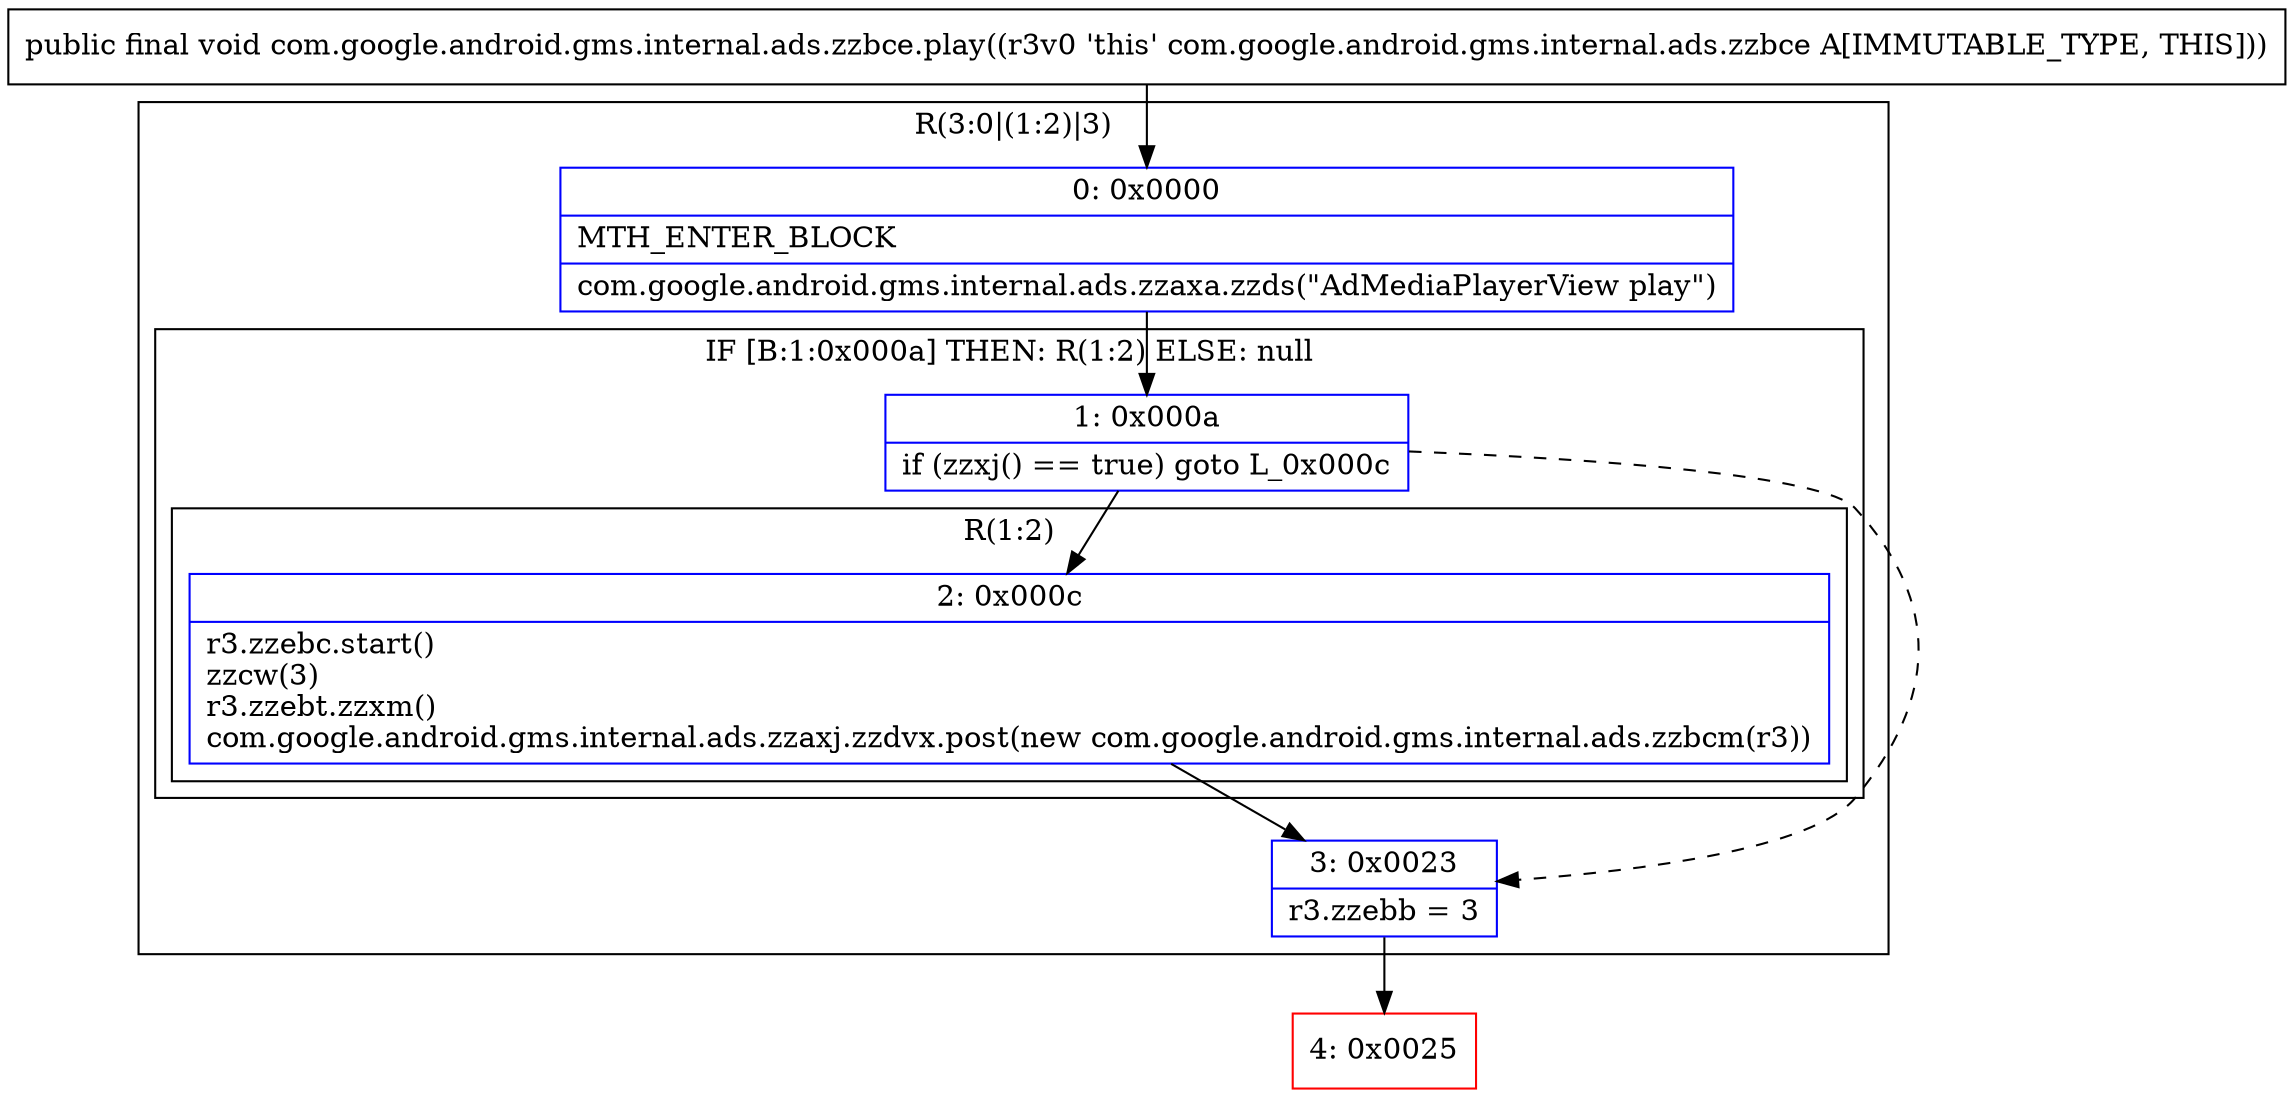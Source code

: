 digraph "CFG forcom.google.android.gms.internal.ads.zzbce.play()V" {
subgraph cluster_Region_1292939121 {
label = "R(3:0|(1:2)|3)";
node [shape=record,color=blue];
Node_0 [shape=record,label="{0\:\ 0x0000|MTH_ENTER_BLOCK\l|com.google.android.gms.internal.ads.zzaxa.zzds(\"AdMediaPlayerView play\")\l}"];
subgraph cluster_IfRegion_771014569 {
label = "IF [B:1:0x000a] THEN: R(1:2) ELSE: null";
node [shape=record,color=blue];
Node_1 [shape=record,label="{1\:\ 0x000a|if (zzxj() == true) goto L_0x000c\l}"];
subgraph cluster_Region_1120001849 {
label = "R(1:2)";
node [shape=record,color=blue];
Node_2 [shape=record,label="{2\:\ 0x000c|r3.zzebc.start()\lzzcw(3)\lr3.zzebt.zzxm()\lcom.google.android.gms.internal.ads.zzaxj.zzdvx.post(new com.google.android.gms.internal.ads.zzbcm(r3))\l}"];
}
}
Node_3 [shape=record,label="{3\:\ 0x0023|r3.zzebb = 3\l}"];
}
Node_4 [shape=record,color=red,label="{4\:\ 0x0025}"];
MethodNode[shape=record,label="{public final void com.google.android.gms.internal.ads.zzbce.play((r3v0 'this' com.google.android.gms.internal.ads.zzbce A[IMMUTABLE_TYPE, THIS])) }"];
MethodNode -> Node_0;
Node_0 -> Node_1;
Node_1 -> Node_2;
Node_1 -> Node_3[style=dashed];
Node_2 -> Node_3;
Node_3 -> Node_4;
}

